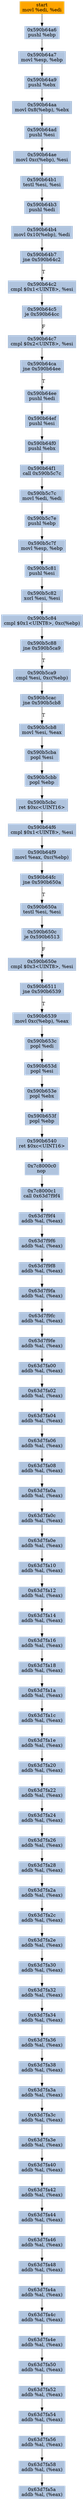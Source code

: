digraph G {
node[shape=rectangle,style=filled,fillcolor=lightsteelblue,color=lightsteelblue]
bgcolor="transparent"
a0x590b64a4movl_edi_edi[label="start\nmovl %edi, %edi",color="lightgrey",fillcolor="orange"];
a0x590b64a6pushl_ebp[label="0x590b64a6\npushl %ebp"];
a0x590b64a7movl_esp_ebp[label="0x590b64a7\nmovl %esp, %ebp"];
a0x590b64a9pushl_ebx[label="0x590b64a9\npushl %ebx"];
a0x590b64aamovl_0x8ebp__ebx[label="0x590b64aa\nmovl 0x8(%ebp), %ebx"];
a0x590b64adpushl_esi[label="0x590b64ad\npushl %esi"];
a0x590b64aemovl_0xcebp__esi[label="0x590b64ae\nmovl 0xc(%ebp), %esi"];
a0x590b64b1testl_esi_esi[label="0x590b64b1\ntestl %esi, %esi"];
a0x590b64b3pushl_edi[label="0x590b64b3\npushl %edi"];
a0x590b64b4movl_0x10ebp__edi[label="0x590b64b4\nmovl 0x10(%ebp), %edi"];
a0x590b64b7jne_0x590b64c2[label="0x590b64b7\njne 0x590b64c2"];
a0x590b64c2cmpl_0x1UINT8_esi[label="0x590b64c2\ncmpl $0x1<UINT8>, %esi"];
a0x590b64c5je_0x590b64cc[label="0x590b64c5\nje 0x590b64cc"];
a0x590b64c7cmpl_0x2UINT8_esi[label="0x590b64c7\ncmpl $0x2<UINT8>, %esi"];
a0x590b64cajne_0x590b64ee[label="0x590b64ca\njne 0x590b64ee"];
a0x590b64eepushl_edi[label="0x590b64ee\npushl %edi"];
a0x590b64efpushl_esi[label="0x590b64ef\npushl %esi"];
a0x590b64f0pushl_ebx[label="0x590b64f0\npushl %ebx"];
a0x590b64f1call_0x590b5c7c[label="0x590b64f1\ncall 0x590b5c7c"];
a0x590b5c7cmovl_edi_edi[label="0x590b5c7c\nmovl %edi, %edi"];
a0x590b5c7epushl_ebp[label="0x590b5c7e\npushl %ebp"];
a0x590b5c7fmovl_esp_ebp[label="0x590b5c7f\nmovl %esp, %ebp"];
a0x590b5c81pushl_esi[label="0x590b5c81\npushl %esi"];
a0x590b5c82xorl_esi_esi[label="0x590b5c82\nxorl %esi, %esi"];
a0x590b5c84cmpl_0x1UINT8_0xcebp_[label="0x590b5c84\ncmpl $0x1<UINT8>, 0xc(%ebp)"];
a0x590b5c88jne_0x590b5ca9[label="0x590b5c88\njne 0x590b5ca9"];
a0x590b5ca9cmpl_esi_0xcebp_[label="0x590b5ca9\ncmpl %esi, 0xc(%ebp)"];
a0x590b5cacjne_0x590b5cb8[label="0x590b5cac\njne 0x590b5cb8"];
a0x590b5cb8movl_esi_eax[label="0x590b5cb8\nmovl %esi, %eax"];
a0x590b5cbapopl_esi[label="0x590b5cba\npopl %esi"];
a0x590b5cbbpopl_ebp[label="0x590b5cbb\npopl %ebp"];
a0x590b5cbcret_0xcUINT16[label="0x590b5cbc\nret $0xc<UINT16>"];
a0x590b64f6cmpl_0x1UINT8_esi[label="0x590b64f6\ncmpl $0x1<UINT8>, %esi"];
a0x590b64f9movl_eax_0xcebp_[label="0x590b64f9\nmovl %eax, 0xc(%ebp)"];
a0x590b64fcjne_0x590b650a[label="0x590b64fc\njne 0x590b650a"];
a0x590b650atestl_esi_esi[label="0x590b650a\ntestl %esi, %esi"];
a0x590b650cje_0x590b6513[label="0x590b650c\nje 0x590b6513"];
a0x590b650ecmpl_0x3UINT8_esi[label="0x590b650e\ncmpl $0x3<UINT8>, %esi"];
a0x590b6511jne_0x590b6539[label="0x590b6511\njne 0x590b6539"];
a0x590b6539movl_0xcebp__eax[label="0x590b6539\nmovl 0xc(%ebp), %eax"];
a0x590b653cpopl_edi[label="0x590b653c\npopl %edi"];
a0x590b653dpopl_esi[label="0x590b653d\npopl %esi"];
a0x590b653epopl_ebx[label="0x590b653e\npopl %ebx"];
a0x590b653fpopl_ebp[label="0x590b653f\npopl %ebp"];
a0x590b6540ret_0xcUINT16[label="0x590b6540\nret $0xc<UINT16>"];
a0x7c8000c0nop_[label="0x7c8000c0\nnop "];
a0x7c8000c1call_0x63d7f9f4[label="0x7c8000c1\ncall 0x63d7f9f4"];
a0x63d7f9f4addb_al_eax_[label="0x63d7f9f4\naddb %al, (%eax)"];
a0x63d7f9f6addb_al_eax_[label="0x63d7f9f6\naddb %al, (%eax)"];
a0x63d7f9f8addb_al_eax_[label="0x63d7f9f8\naddb %al, (%eax)"];
a0x63d7f9faaddb_al_eax_[label="0x63d7f9fa\naddb %al, (%eax)"];
a0x63d7f9fcaddb_al_eax_[label="0x63d7f9fc\naddb %al, (%eax)"];
a0x63d7f9feaddb_al_eax_[label="0x63d7f9fe\naddb %al, (%eax)"];
a0x63d7fa00addb_al_eax_[label="0x63d7fa00\naddb %al, (%eax)"];
a0x63d7fa02addb_al_eax_[label="0x63d7fa02\naddb %al, (%eax)"];
a0x63d7fa04addb_al_eax_[label="0x63d7fa04\naddb %al, (%eax)"];
a0x63d7fa06addb_al_eax_[label="0x63d7fa06\naddb %al, (%eax)"];
a0x63d7fa08addb_al_eax_[label="0x63d7fa08\naddb %al, (%eax)"];
a0x63d7fa0aaddb_al_eax_[label="0x63d7fa0a\naddb %al, (%eax)"];
a0x63d7fa0caddb_al_eax_[label="0x63d7fa0c\naddb %al, (%eax)"];
a0x63d7fa0eaddb_al_eax_[label="0x63d7fa0e\naddb %al, (%eax)"];
a0x63d7fa10addb_al_eax_[label="0x63d7fa10\naddb %al, (%eax)"];
a0x63d7fa12addb_al_eax_[label="0x63d7fa12\naddb %al, (%eax)"];
a0x63d7fa14addb_al_eax_[label="0x63d7fa14\naddb %al, (%eax)"];
a0x63d7fa16addb_al_eax_[label="0x63d7fa16\naddb %al, (%eax)"];
a0x63d7fa18addb_al_eax_[label="0x63d7fa18\naddb %al, (%eax)"];
a0x63d7fa1aaddb_al_eax_[label="0x63d7fa1a\naddb %al, (%eax)"];
a0x63d7fa1caddb_al_eax_[label="0x63d7fa1c\naddb %al, (%eax)"];
a0x63d7fa1eaddb_al_eax_[label="0x63d7fa1e\naddb %al, (%eax)"];
a0x63d7fa20addb_al_eax_[label="0x63d7fa20\naddb %al, (%eax)"];
a0x63d7fa22addb_al_eax_[label="0x63d7fa22\naddb %al, (%eax)"];
a0x63d7fa24addb_al_eax_[label="0x63d7fa24\naddb %al, (%eax)"];
a0x63d7fa26addb_al_eax_[label="0x63d7fa26\naddb %al, (%eax)"];
a0x63d7fa28addb_al_eax_[label="0x63d7fa28\naddb %al, (%eax)"];
a0x63d7fa2aaddb_al_eax_[label="0x63d7fa2a\naddb %al, (%eax)"];
a0x63d7fa2caddb_al_eax_[label="0x63d7fa2c\naddb %al, (%eax)"];
a0x63d7fa2eaddb_al_eax_[label="0x63d7fa2e\naddb %al, (%eax)"];
a0x63d7fa30addb_al_eax_[label="0x63d7fa30\naddb %al, (%eax)"];
a0x63d7fa32addb_al_eax_[label="0x63d7fa32\naddb %al, (%eax)"];
a0x63d7fa34addb_al_eax_[label="0x63d7fa34\naddb %al, (%eax)"];
a0x63d7fa36addb_al_eax_[label="0x63d7fa36\naddb %al, (%eax)"];
a0x63d7fa38addb_al_eax_[label="0x63d7fa38\naddb %al, (%eax)"];
a0x63d7fa3aaddb_al_eax_[label="0x63d7fa3a\naddb %al, (%eax)"];
a0x63d7fa3caddb_al_eax_[label="0x63d7fa3c\naddb %al, (%eax)"];
a0x63d7fa3eaddb_al_eax_[label="0x63d7fa3e\naddb %al, (%eax)"];
a0x63d7fa40addb_al_eax_[label="0x63d7fa40\naddb %al, (%eax)"];
a0x63d7fa42addb_al_eax_[label="0x63d7fa42\naddb %al, (%eax)"];
a0x63d7fa44addb_al_eax_[label="0x63d7fa44\naddb %al, (%eax)"];
a0x63d7fa46addb_al_eax_[label="0x63d7fa46\naddb %al, (%eax)"];
a0x63d7fa48addb_al_eax_[label="0x63d7fa48\naddb %al, (%eax)"];
a0x63d7fa4aaddb_al_eax_[label="0x63d7fa4a\naddb %al, (%eax)"];
a0x63d7fa4caddb_al_eax_[label="0x63d7fa4c\naddb %al, (%eax)"];
a0x63d7fa4eaddb_al_eax_[label="0x63d7fa4e\naddb %al, (%eax)"];
a0x63d7fa50addb_al_eax_[label="0x63d7fa50\naddb %al, (%eax)"];
a0x63d7fa52addb_al_eax_[label="0x63d7fa52\naddb %al, (%eax)"];
a0x63d7fa54addb_al_eax_[label="0x63d7fa54\naddb %al, (%eax)"];
a0x63d7fa56addb_al_eax_[label="0x63d7fa56\naddb %al, (%eax)"];
a0x63d7fa58addb_al_eax_[label="0x63d7fa58\naddb %al, (%eax)"];
a0x63d7fa5aaddb_al_eax_[label="0x63d7fa5a\naddb %al, (%eax)"];
a0x590b64a4movl_edi_edi -> a0x590b64a6pushl_ebp [color="#000000"];
a0x590b64a6pushl_ebp -> a0x590b64a7movl_esp_ebp [color="#000000"];
a0x590b64a7movl_esp_ebp -> a0x590b64a9pushl_ebx [color="#000000"];
a0x590b64a9pushl_ebx -> a0x590b64aamovl_0x8ebp__ebx [color="#000000"];
a0x590b64aamovl_0x8ebp__ebx -> a0x590b64adpushl_esi [color="#000000"];
a0x590b64adpushl_esi -> a0x590b64aemovl_0xcebp__esi [color="#000000"];
a0x590b64aemovl_0xcebp__esi -> a0x590b64b1testl_esi_esi [color="#000000"];
a0x590b64b1testl_esi_esi -> a0x590b64b3pushl_edi [color="#000000"];
a0x590b64b3pushl_edi -> a0x590b64b4movl_0x10ebp__edi [color="#000000"];
a0x590b64b4movl_0x10ebp__edi -> a0x590b64b7jne_0x590b64c2 [color="#000000"];
a0x590b64b7jne_0x590b64c2 -> a0x590b64c2cmpl_0x1UINT8_esi [color="#000000",label="T"];
a0x590b64c2cmpl_0x1UINT8_esi -> a0x590b64c5je_0x590b64cc [color="#000000"];
a0x590b64c5je_0x590b64cc -> a0x590b64c7cmpl_0x2UINT8_esi [color="#000000",label="F"];
a0x590b64c7cmpl_0x2UINT8_esi -> a0x590b64cajne_0x590b64ee [color="#000000"];
a0x590b64cajne_0x590b64ee -> a0x590b64eepushl_edi [color="#000000",label="T"];
a0x590b64eepushl_edi -> a0x590b64efpushl_esi [color="#000000"];
a0x590b64efpushl_esi -> a0x590b64f0pushl_ebx [color="#000000"];
a0x590b64f0pushl_ebx -> a0x590b64f1call_0x590b5c7c [color="#000000"];
a0x590b64f1call_0x590b5c7c -> a0x590b5c7cmovl_edi_edi [color="#000000"];
a0x590b5c7cmovl_edi_edi -> a0x590b5c7epushl_ebp [color="#000000"];
a0x590b5c7epushl_ebp -> a0x590b5c7fmovl_esp_ebp [color="#000000"];
a0x590b5c7fmovl_esp_ebp -> a0x590b5c81pushl_esi [color="#000000"];
a0x590b5c81pushl_esi -> a0x590b5c82xorl_esi_esi [color="#000000"];
a0x590b5c82xorl_esi_esi -> a0x590b5c84cmpl_0x1UINT8_0xcebp_ [color="#000000"];
a0x590b5c84cmpl_0x1UINT8_0xcebp_ -> a0x590b5c88jne_0x590b5ca9 [color="#000000"];
a0x590b5c88jne_0x590b5ca9 -> a0x590b5ca9cmpl_esi_0xcebp_ [color="#000000",label="T"];
a0x590b5ca9cmpl_esi_0xcebp_ -> a0x590b5cacjne_0x590b5cb8 [color="#000000"];
a0x590b5cacjne_0x590b5cb8 -> a0x590b5cb8movl_esi_eax [color="#000000",label="T"];
a0x590b5cb8movl_esi_eax -> a0x590b5cbapopl_esi [color="#000000"];
a0x590b5cbapopl_esi -> a0x590b5cbbpopl_ebp [color="#000000"];
a0x590b5cbbpopl_ebp -> a0x590b5cbcret_0xcUINT16 [color="#000000"];
a0x590b5cbcret_0xcUINT16 -> a0x590b64f6cmpl_0x1UINT8_esi [color="#000000"];
a0x590b64f6cmpl_0x1UINT8_esi -> a0x590b64f9movl_eax_0xcebp_ [color="#000000"];
a0x590b64f9movl_eax_0xcebp_ -> a0x590b64fcjne_0x590b650a [color="#000000"];
a0x590b64fcjne_0x590b650a -> a0x590b650atestl_esi_esi [color="#000000",label="T"];
a0x590b650atestl_esi_esi -> a0x590b650cje_0x590b6513 [color="#000000"];
a0x590b650cje_0x590b6513 -> a0x590b650ecmpl_0x3UINT8_esi [color="#000000",label="F"];
a0x590b650ecmpl_0x3UINT8_esi -> a0x590b6511jne_0x590b6539 [color="#000000"];
a0x590b6511jne_0x590b6539 -> a0x590b6539movl_0xcebp__eax [color="#000000",label="T"];
a0x590b6539movl_0xcebp__eax -> a0x590b653cpopl_edi [color="#000000"];
a0x590b653cpopl_edi -> a0x590b653dpopl_esi [color="#000000"];
a0x590b653dpopl_esi -> a0x590b653epopl_ebx [color="#000000"];
a0x590b653epopl_ebx -> a0x590b653fpopl_ebp [color="#000000"];
a0x590b653fpopl_ebp -> a0x590b6540ret_0xcUINT16 [color="#000000"];
a0x590b6540ret_0xcUINT16 -> a0x7c8000c0nop_ [color="#000000"];
a0x7c8000c0nop_ -> a0x7c8000c1call_0x63d7f9f4 [color="#000000"];
a0x7c8000c1call_0x63d7f9f4 -> a0x63d7f9f4addb_al_eax_ [color="#000000"];
a0x63d7f9f4addb_al_eax_ -> a0x63d7f9f6addb_al_eax_ [color="#000000"];
a0x63d7f9f6addb_al_eax_ -> a0x63d7f9f8addb_al_eax_ [color="#000000"];
a0x63d7f9f8addb_al_eax_ -> a0x63d7f9faaddb_al_eax_ [color="#000000"];
a0x63d7f9faaddb_al_eax_ -> a0x63d7f9fcaddb_al_eax_ [color="#000000"];
a0x63d7f9fcaddb_al_eax_ -> a0x63d7f9feaddb_al_eax_ [color="#000000"];
a0x63d7f9feaddb_al_eax_ -> a0x63d7fa00addb_al_eax_ [color="#000000"];
a0x63d7fa00addb_al_eax_ -> a0x63d7fa02addb_al_eax_ [color="#000000"];
a0x63d7fa02addb_al_eax_ -> a0x63d7fa04addb_al_eax_ [color="#000000"];
a0x63d7fa04addb_al_eax_ -> a0x63d7fa06addb_al_eax_ [color="#000000"];
a0x63d7fa06addb_al_eax_ -> a0x63d7fa08addb_al_eax_ [color="#000000"];
a0x63d7fa08addb_al_eax_ -> a0x63d7fa0aaddb_al_eax_ [color="#000000"];
a0x63d7fa0aaddb_al_eax_ -> a0x63d7fa0caddb_al_eax_ [color="#000000"];
a0x63d7fa0caddb_al_eax_ -> a0x63d7fa0eaddb_al_eax_ [color="#000000"];
a0x63d7fa0eaddb_al_eax_ -> a0x63d7fa10addb_al_eax_ [color="#000000"];
a0x63d7fa10addb_al_eax_ -> a0x63d7fa12addb_al_eax_ [color="#000000"];
a0x63d7fa12addb_al_eax_ -> a0x63d7fa14addb_al_eax_ [color="#000000"];
a0x63d7fa14addb_al_eax_ -> a0x63d7fa16addb_al_eax_ [color="#000000"];
a0x63d7fa16addb_al_eax_ -> a0x63d7fa18addb_al_eax_ [color="#000000"];
a0x63d7fa18addb_al_eax_ -> a0x63d7fa1aaddb_al_eax_ [color="#000000"];
a0x63d7fa1aaddb_al_eax_ -> a0x63d7fa1caddb_al_eax_ [color="#000000"];
a0x63d7fa1caddb_al_eax_ -> a0x63d7fa1eaddb_al_eax_ [color="#000000"];
a0x63d7fa1eaddb_al_eax_ -> a0x63d7fa20addb_al_eax_ [color="#000000"];
a0x63d7fa20addb_al_eax_ -> a0x63d7fa22addb_al_eax_ [color="#000000"];
a0x63d7fa22addb_al_eax_ -> a0x63d7fa24addb_al_eax_ [color="#000000"];
a0x63d7fa24addb_al_eax_ -> a0x63d7fa26addb_al_eax_ [color="#000000"];
a0x63d7fa26addb_al_eax_ -> a0x63d7fa28addb_al_eax_ [color="#000000"];
a0x63d7fa28addb_al_eax_ -> a0x63d7fa2aaddb_al_eax_ [color="#000000"];
a0x63d7fa2aaddb_al_eax_ -> a0x63d7fa2caddb_al_eax_ [color="#000000"];
a0x63d7fa2caddb_al_eax_ -> a0x63d7fa2eaddb_al_eax_ [color="#000000"];
a0x63d7fa2eaddb_al_eax_ -> a0x63d7fa30addb_al_eax_ [color="#000000"];
a0x63d7fa30addb_al_eax_ -> a0x63d7fa32addb_al_eax_ [color="#000000"];
a0x63d7fa32addb_al_eax_ -> a0x63d7fa34addb_al_eax_ [color="#000000"];
a0x63d7fa34addb_al_eax_ -> a0x63d7fa36addb_al_eax_ [color="#000000"];
a0x63d7fa36addb_al_eax_ -> a0x63d7fa38addb_al_eax_ [color="#000000"];
a0x63d7fa38addb_al_eax_ -> a0x63d7fa3aaddb_al_eax_ [color="#000000"];
a0x63d7fa3aaddb_al_eax_ -> a0x63d7fa3caddb_al_eax_ [color="#000000"];
a0x63d7fa3caddb_al_eax_ -> a0x63d7fa3eaddb_al_eax_ [color="#000000"];
a0x63d7fa3eaddb_al_eax_ -> a0x63d7fa40addb_al_eax_ [color="#000000"];
a0x63d7fa40addb_al_eax_ -> a0x63d7fa42addb_al_eax_ [color="#000000"];
a0x63d7fa42addb_al_eax_ -> a0x63d7fa44addb_al_eax_ [color="#000000"];
a0x63d7fa44addb_al_eax_ -> a0x63d7fa46addb_al_eax_ [color="#000000"];
a0x63d7fa46addb_al_eax_ -> a0x63d7fa48addb_al_eax_ [color="#000000"];
a0x63d7fa48addb_al_eax_ -> a0x63d7fa4aaddb_al_eax_ [color="#000000"];
a0x63d7fa4aaddb_al_eax_ -> a0x63d7fa4caddb_al_eax_ [color="#000000"];
a0x63d7fa4caddb_al_eax_ -> a0x63d7fa4eaddb_al_eax_ [color="#000000"];
a0x63d7fa4eaddb_al_eax_ -> a0x63d7fa50addb_al_eax_ [color="#000000"];
a0x63d7fa50addb_al_eax_ -> a0x63d7fa52addb_al_eax_ [color="#000000"];
a0x63d7fa52addb_al_eax_ -> a0x63d7fa54addb_al_eax_ [color="#000000"];
a0x63d7fa54addb_al_eax_ -> a0x63d7fa56addb_al_eax_ [color="#000000"];
a0x63d7fa56addb_al_eax_ -> a0x63d7fa58addb_al_eax_ [color="#000000"];
a0x63d7fa58addb_al_eax_ -> a0x63d7fa5aaddb_al_eax_ [color="#000000"];
}
